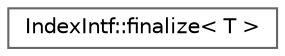 digraph "Graphical Class Hierarchy"
{
 // INTERACTIVE_SVG=YES
 // LATEX_PDF_SIZE
  bgcolor="transparent";
  edge [fontname=Helvetica,fontsize=10,labelfontname=Helvetica,labelfontsize=10];
  node [fontname=Helvetica,fontsize=10,shape=box,height=0.2,width=0.4];
  rankdir="LR";
  Node0 [label="IndexIntf::finalize\< T \>",height=0.2,width=0.4,color="grey40", fillcolor="white", style="filled",URL="$d5/de2/struct_index_intf_1_1finalize.html",tooltip=" "];
}
